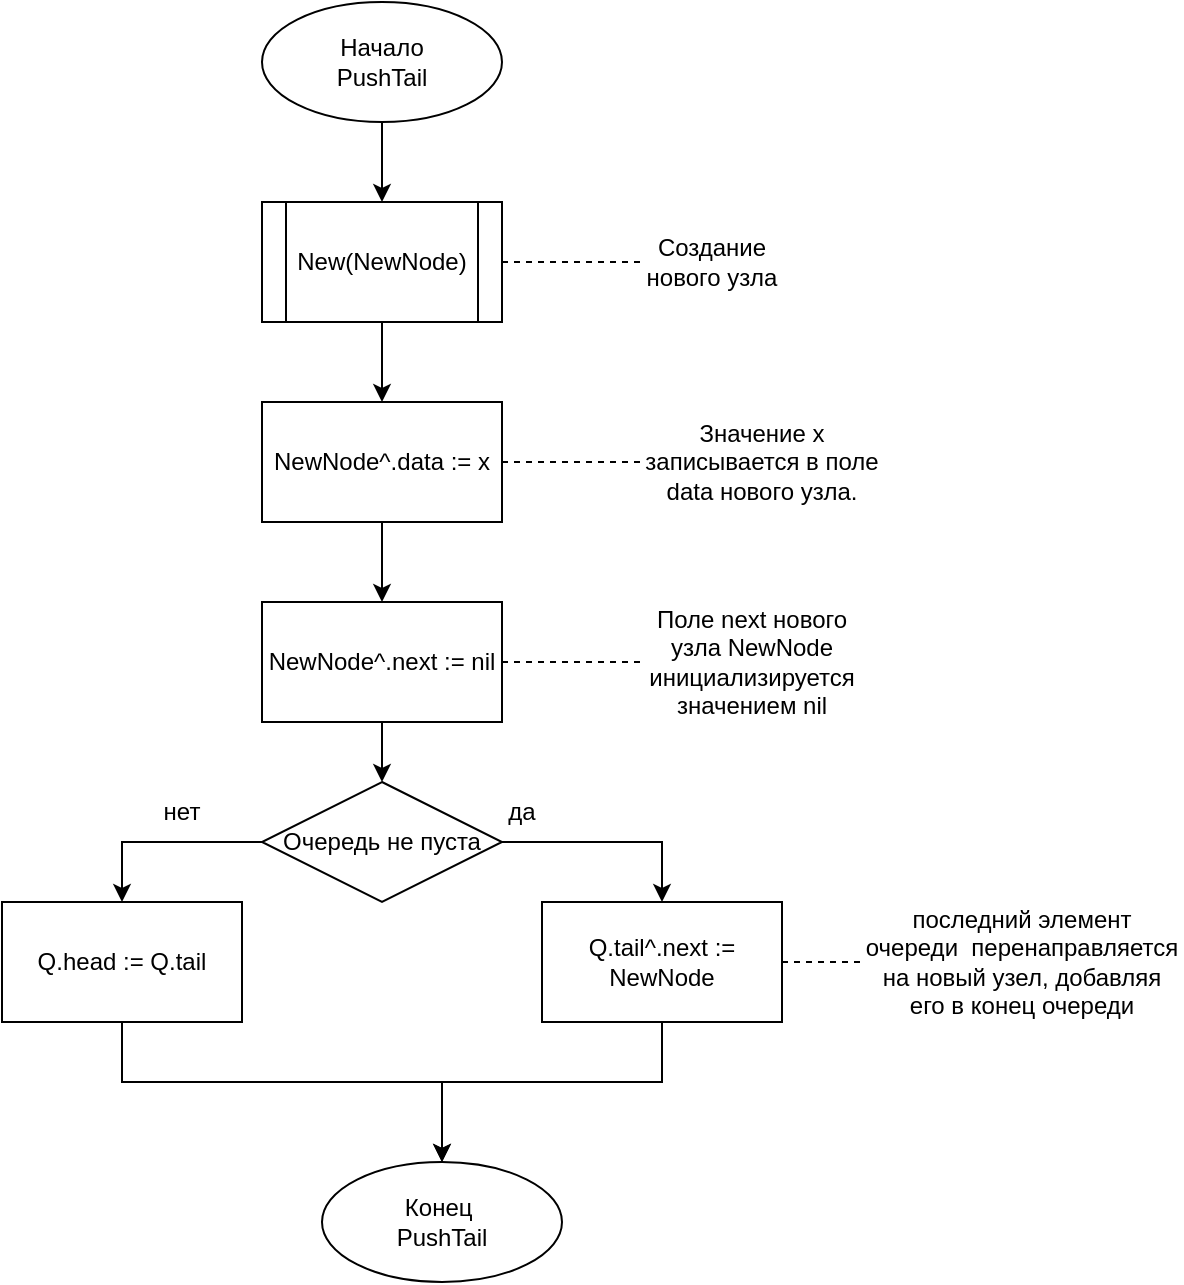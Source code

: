 <mxfile version="24.3.1" type="device">
  <diagram id="q76JjExoBfzOKUblSMGr" name="Страница — 1">
    <mxGraphModel dx="646" dy="371" grid="1" gridSize="10" guides="1" tooltips="1" connect="1" arrows="1" fold="1" page="1" pageScale="1" pageWidth="827" pageHeight="1169" math="0" shadow="0">
      <root>
        <mxCell id="0" />
        <mxCell id="1" parent="0" />
        <mxCell id="gN3-YZS077bV5XzOx70J-3" style="edgeStyle=orthogonalEdgeStyle;rounded=0;orthogonalLoop=1;jettySize=auto;html=1;entryX=0.5;entryY=0;entryDx=0;entryDy=0;" edge="1" parent="1" source="gN3-YZS077bV5XzOx70J-1" target="gN3-YZS077bV5XzOx70J-2">
          <mxGeometry relative="1" as="geometry" />
        </mxCell>
        <mxCell id="gN3-YZS077bV5XzOx70J-1" value="Начало&lt;div&gt;PushTail&lt;/div&gt;" style="ellipse;whiteSpace=wrap;html=1;" vertex="1" parent="1">
          <mxGeometry x="360" y="40" width="120" height="60" as="geometry" />
        </mxCell>
        <mxCell id="gN3-YZS077bV5XzOx70J-11" style="edgeStyle=orthogonalEdgeStyle;rounded=0;orthogonalLoop=1;jettySize=auto;html=1;entryX=0.5;entryY=0;entryDx=0;entryDy=0;" edge="1" parent="1" source="gN3-YZS077bV5XzOx70J-2" target="gN3-YZS077bV5XzOx70J-8">
          <mxGeometry relative="1" as="geometry" />
        </mxCell>
        <mxCell id="gN3-YZS077bV5XzOx70J-2" value="New(NewNode)" style="shape=process;whiteSpace=wrap;html=1;backgroundOutline=1;" vertex="1" parent="1">
          <mxGeometry x="360" y="140" width="120" height="60" as="geometry" />
        </mxCell>
        <mxCell id="gN3-YZS077bV5XzOx70J-4" value="Создание нового узла" style="text;html=1;align=center;verticalAlign=middle;whiteSpace=wrap;rounded=0;" vertex="1" parent="1">
          <mxGeometry x="550" y="155" width="70" height="30" as="geometry" />
        </mxCell>
        <mxCell id="gN3-YZS077bV5XzOx70J-7" value="" style="endArrow=none;dashed=1;html=1;rounded=0;exitX=1;exitY=0.5;exitDx=0;exitDy=0;entryX=0;entryY=0.5;entryDx=0;entryDy=0;" edge="1" parent="1" source="gN3-YZS077bV5XzOx70J-2" target="gN3-YZS077bV5XzOx70J-4">
          <mxGeometry width="50" height="50" relative="1" as="geometry">
            <mxPoint x="500" y="210" as="sourcePoint" />
            <mxPoint x="550" y="160" as="targetPoint" />
          </mxGeometry>
        </mxCell>
        <mxCell id="gN3-YZS077bV5XzOx70J-13" style="edgeStyle=orthogonalEdgeStyle;rounded=0;orthogonalLoop=1;jettySize=auto;html=1;entryX=0.5;entryY=0;entryDx=0;entryDy=0;" edge="1" parent="1" source="gN3-YZS077bV5XzOx70J-8" target="gN3-YZS077bV5XzOx70J-12">
          <mxGeometry relative="1" as="geometry" />
        </mxCell>
        <mxCell id="gN3-YZS077bV5XzOx70J-8" value="NewNode^.data := x" style="rounded=0;whiteSpace=wrap;html=1;" vertex="1" parent="1">
          <mxGeometry x="360" y="240" width="120" height="60" as="geometry" />
        </mxCell>
        <mxCell id="gN3-YZS077bV5XzOx70J-9" value="Значение x записывается в поле data нового узла." style="text;html=1;align=center;verticalAlign=middle;whiteSpace=wrap;rounded=0;" vertex="1" parent="1">
          <mxGeometry x="550" y="255" width="120" height="30" as="geometry" />
        </mxCell>
        <mxCell id="gN3-YZS077bV5XzOx70J-10" value="" style="endArrow=none;dashed=1;html=1;rounded=0;exitX=1;exitY=0.5;exitDx=0;exitDy=0;entryX=0;entryY=0.5;entryDx=0;entryDy=0;" edge="1" parent="1" source="gN3-YZS077bV5XzOx70J-8" target="gN3-YZS077bV5XzOx70J-9">
          <mxGeometry width="50" height="50" relative="1" as="geometry">
            <mxPoint x="490" y="330" as="sourcePoint" />
            <mxPoint x="540" y="280" as="targetPoint" />
          </mxGeometry>
        </mxCell>
        <mxCell id="gN3-YZS077bV5XzOx70J-17" style="edgeStyle=orthogonalEdgeStyle;rounded=0;orthogonalLoop=1;jettySize=auto;html=1;entryX=0.5;entryY=0;entryDx=0;entryDy=0;" edge="1" parent="1" source="gN3-YZS077bV5XzOx70J-12" target="gN3-YZS077bV5XzOx70J-16">
          <mxGeometry relative="1" as="geometry" />
        </mxCell>
        <mxCell id="gN3-YZS077bV5XzOx70J-12" value="NewNode^.next := nil" style="rounded=0;whiteSpace=wrap;html=1;" vertex="1" parent="1">
          <mxGeometry x="360" y="340" width="120" height="60" as="geometry" />
        </mxCell>
        <mxCell id="gN3-YZS077bV5XzOx70J-14" value="Поле next нового узла NewNode инициализируется значением nil" style="text;html=1;align=center;verticalAlign=middle;whiteSpace=wrap;rounded=0;" vertex="1" parent="1">
          <mxGeometry x="550" y="355" width="110" height="30" as="geometry" />
        </mxCell>
        <mxCell id="gN3-YZS077bV5XzOx70J-15" value="" style="endArrow=none;dashed=1;html=1;rounded=0;exitX=1;exitY=0.5;exitDx=0;exitDy=0;entryX=0;entryY=0.5;entryDx=0;entryDy=0;" edge="1" parent="1" source="gN3-YZS077bV5XzOx70J-12" target="gN3-YZS077bV5XzOx70J-14">
          <mxGeometry width="50" height="50" relative="1" as="geometry">
            <mxPoint x="500" y="420" as="sourcePoint" />
            <mxPoint x="550" y="370" as="targetPoint" />
          </mxGeometry>
        </mxCell>
        <mxCell id="gN3-YZS077bV5XzOx70J-19" style="edgeStyle=orthogonalEdgeStyle;rounded=0;orthogonalLoop=1;jettySize=auto;html=1;entryX=0.5;entryY=0;entryDx=0;entryDy=0;" edge="1" parent="1" source="gN3-YZS077bV5XzOx70J-16" target="gN3-YZS077bV5XzOx70J-18">
          <mxGeometry relative="1" as="geometry" />
        </mxCell>
        <mxCell id="gN3-YZS077bV5XzOx70J-25" style="edgeStyle=orthogonalEdgeStyle;rounded=0;orthogonalLoop=1;jettySize=auto;html=1;entryX=0.5;entryY=0;entryDx=0;entryDy=0;" edge="1" parent="1" source="gN3-YZS077bV5XzOx70J-16" target="gN3-YZS077bV5XzOx70J-24">
          <mxGeometry relative="1" as="geometry" />
        </mxCell>
        <mxCell id="gN3-YZS077bV5XzOx70J-16" value="Очередь не пуста" style="rhombus;whiteSpace=wrap;html=1;" vertex="1" parent="1">
          <mxGeometry x="360" y="430" width="120" height="60" as="geometry" />
        </mxCell>
        <mxCell id="gN3-YZS077bV5XzOx70J-29" style="edgeStyle=orthogonalEdgeStyle;rounded=0;orthogonalLoop=1;jettySize=auto;html=1;entryX=0.5;entryY=0;entryDx=0;entryDy=0;" edge="1" parent="1" source="gN3-YZS077bV5XzOx70J-18" target="gN3-YZS077bV5XzOx70J-27">
          <mxGeometry relative="1" as="geometry">
            <Array as="points">
              <mxPoint x="560" y="580" />
              <mxPoint x="450" y="580" />
            </Array>
          </mxGeometry>
        </mxCell>
        <mxCell id="gN3-YZS077bV5XzOx70J-18" value="Q.tail^.next := NewNode" style="rounded=0;whiteSpace=wrap;html=1;" vertex="1" parent="1">
          <mxGeometry x="500" y="490" width="120" height="60" as="geometry" />
        </mxCell>
        <mxCell id="gN3-YZS077bV5XzOx70J-20" value="да" style="text;html=1;align=center;verticalAlign=middle;whiteSpace=wrap;rounded=0;" vertex="1" parent="1">
          <mxGeometry x="460" y="430" width="60" height="30" as="geometry" />
        </mxCell>
        <mxCell id="gN3-YZS077bV5XzOx70J-21" value="последний элемент очереди&amp;nbsp; перенаправляется на новый узел, добавляя его в конец очереди" style="text;html=1;align=center;verticalAlign=middle;whiteSpace=wrap;rounded=0;" vertex="1" parent="1">
          <mxGeometry x="660" y="505" width="160" height="30" as="geometry" />
        </mxCell>
        <mxCell id="gN3-YZS077bV5XzOx70J-22" value="" style="endArrow=none;dashed=1;html=1;rounded=0;exitX=1;exitY=0.5;exitDx=0;exitDy=0;entryX=0;entryY=0.5;entryDx=0;entryDy=0;" edge="1" parent="1" source="gN3-YZS077bV5XzOx70J-18" target="gN3-YZS077bV5XzOx70J-21">
          <mxGeometry width="50" height="50" relative="1" as="geometry">
            <mxPoint x="630" y="580" as="sourcePoint" />
            <mxPoint x="680" y="530" as="targetPoint" />
          </mxGeometry>
        </mxCell>
        <mxCell id="gN3-YZS077bV5XzOx70J-28" style="edgeStyle=orthogonalEdgeStyle;rounded=0;orthogonalLoop=1;jettySize=auto;html=1;entryX=0.5;entryY=0;entryDx=0;entryDy=0;" edge="1" parent="1" source="gN3-YZS077bV5XzOx70J-24" target="gN3-YZS077bV5XzOx70J-27">
          <mxGeometry relative="1" as="geometry">
            <Array as="points">
              <mxPoint x="290" y="580" />
              <mxPoint x="450" y="580" />
            </Array>
          </mxGeometry>
        </mxCell>
        <mxCell id="gN3-YZS077bV5XzOx70J-24" value="Q.head := Q.tail" style="rounded=0;whiteSpace=wrap;html=1;" vertex="1" parent="1">
          <mxGeometry x="230" y="490" width="120" height="60" as="geometry" />
        </mxCell>
        <mxCell id="gN3-YZS077bV5XzOx70J-26" value="нет" style="text;html=1;align=center;verticalAlign=middle;whiteSpace=wrap;rounded=0;" vertex="1" parent="1">
          <mxGeometry x="290" y="430" width="60" height="30" as="geometry" />
        </mxCell>
        <mxCell id="gN3-YZS077bV5XzOx70J-27" value="Конец&amp;nbsp;&lt;div&gt;PushTail&lt;/div&gt;" style="ellipse;whiteSpace=wrap;html=1;" vertex="1" parent="1">
          <mxGeometry x="390" y="620" width="120" height="60" as="geometry" />
        </mxCell>
      </root>
    </mxGraphModel>
  </diagram>
</mxfile>
